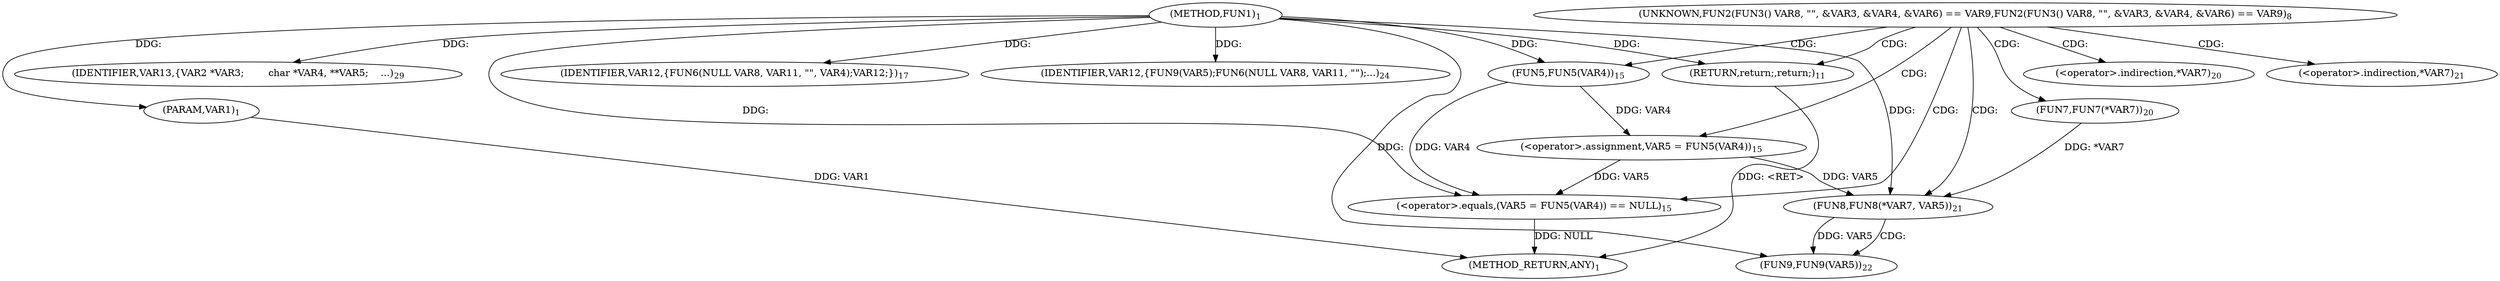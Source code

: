 digraph "FUN1" {  
"8" [label = <(METHOD,FUN1)<SUB>1</SUB>> ]
"42" [label = <(METHOD_RETURN,ANY)<SUB>1</SUB>> ]
"9" [label = <(PARAM,VAR1)<SUB>1</SUB>> ]
"29" [label = <(FUN7,FUN7(*VAR7))<SUB>20</SUB>> ]
"41" [label = <(IDENTIFIER,VAR13,{
	VAR2 *VAR3;
        char *VAR4, **VAR5;
    ...)<SUB>29</SUB>> ]
"21" [label = <(&lt;operator&gt;.equals,(VAR5 = FUN5(VAR4)) == NULL)<SUB>15</SUB>> ]
"33" [label = <(FUN8,FUN8(*VAR7, VAR5))<SUB>21</SUB>> ]
"19" [label = <(RETURN,return;,return;)<SUB>11</SUB>> ]
"28" [label = <(IDENTIFIER,VAR12,{
		FUN6(NULL VAR8, VAR11, &quot;&quot;, VAR4);
		VAR12;
	})<SUB>17</SUB>> ]
"38" [label = <(FUN9,FUN9(VAR5))<SUB>22</SUB>> ]
"40" [label = <(IDENTIFIER,VAR12,{
		FUN9(VAR5);
		FUN6(NULL VAR8, VAR11, &quot;&quot;);
	...)<SUB>24</SUB>> ]
"22" [label = <(&lt;operator&gt;.assignment,VAR5 = FUN5(VAR4))<SUB>15</SUB>> ]
"24" [label = <(FUN5,FUN5(VAR4))<SUB>15</SUB>> ]
"17" [label = <(UNKNOWN,FUN2(FUN3() VAR8, &quot;&quot;, &amp;VAR3, &amp;VAR4, &amp;VAR6) == VAR9,FUN2(FUN3() VAR8, &quot;&quot;, &amp;VAR3, &amp;VAR4, &amp;VAR6) == VAR9)<SUB>8</SUB>> ]
"30" [label = <(&lt;operator&gt;.indirection,*VAR7)<SUB>20</SUB>> ]
"34" [label = <(&lt;operator&gt;.indirection,*VAR7)<SUB>21</SUB>> ]
  "19" -> "42"  [ label = "DDG: &lt;RET&gt;"] 
  "9" -> "42"  [ label = "DDG: VAR1"] 
  "21" -> "42"  [ label = "DDG: NULL"] 
  "8" -> "9"  [ label = "DDG: "] 
  "8" -> "41"  [ label = "DDG: "] 
  "8" -> "19"  [ label = "DDG: "] 
  "22" -> "21"  [ label = "DDG: VAR5"] 
  "24" -> "21"  [ label = "DDG: VAR4"] 
  "8" -> "21"  [ label = "DDG: "] 
  "8" -> "28"  [ label = "DDG: "] 
  "29" -> "33"  [ label = "DDG: *VAR7"] 
  "22" -> "33"  [ label = "DDG: VAR5"] 
  "8" -> "33"  [ label = "DDG: "] 
  "8" -> "40"  [ label = "DDG: "] 
  "24" -> "22"  [ label = "DDG: VAR4"] 
  "33" -> "38"  [ label = "DDG: VAR5"] 
  "8" -> "38"  [ label = "DDG: "] 
  "8" -> "24"  [ label = "DDG: "] 
  "17" -> "24"  [ label = "CDG: "] 
  "17" -> "30"  [ label = "CDG: "] 
  "17" -> "29"  [ label = "CDG: "] 
  "17" -> "34"  [ label = "CDG: "] 
  "17" -> "21"  [ label = "CDG: "] 
  "17" -> "33"  [ label = "CDG: "] 
  "17" -> "19"  [ label = "CDG: "] 
  "17" -> "22"  [ label = "CDG: "] 
  "33" -> "38"  [ label = "CDG: "] 
}
